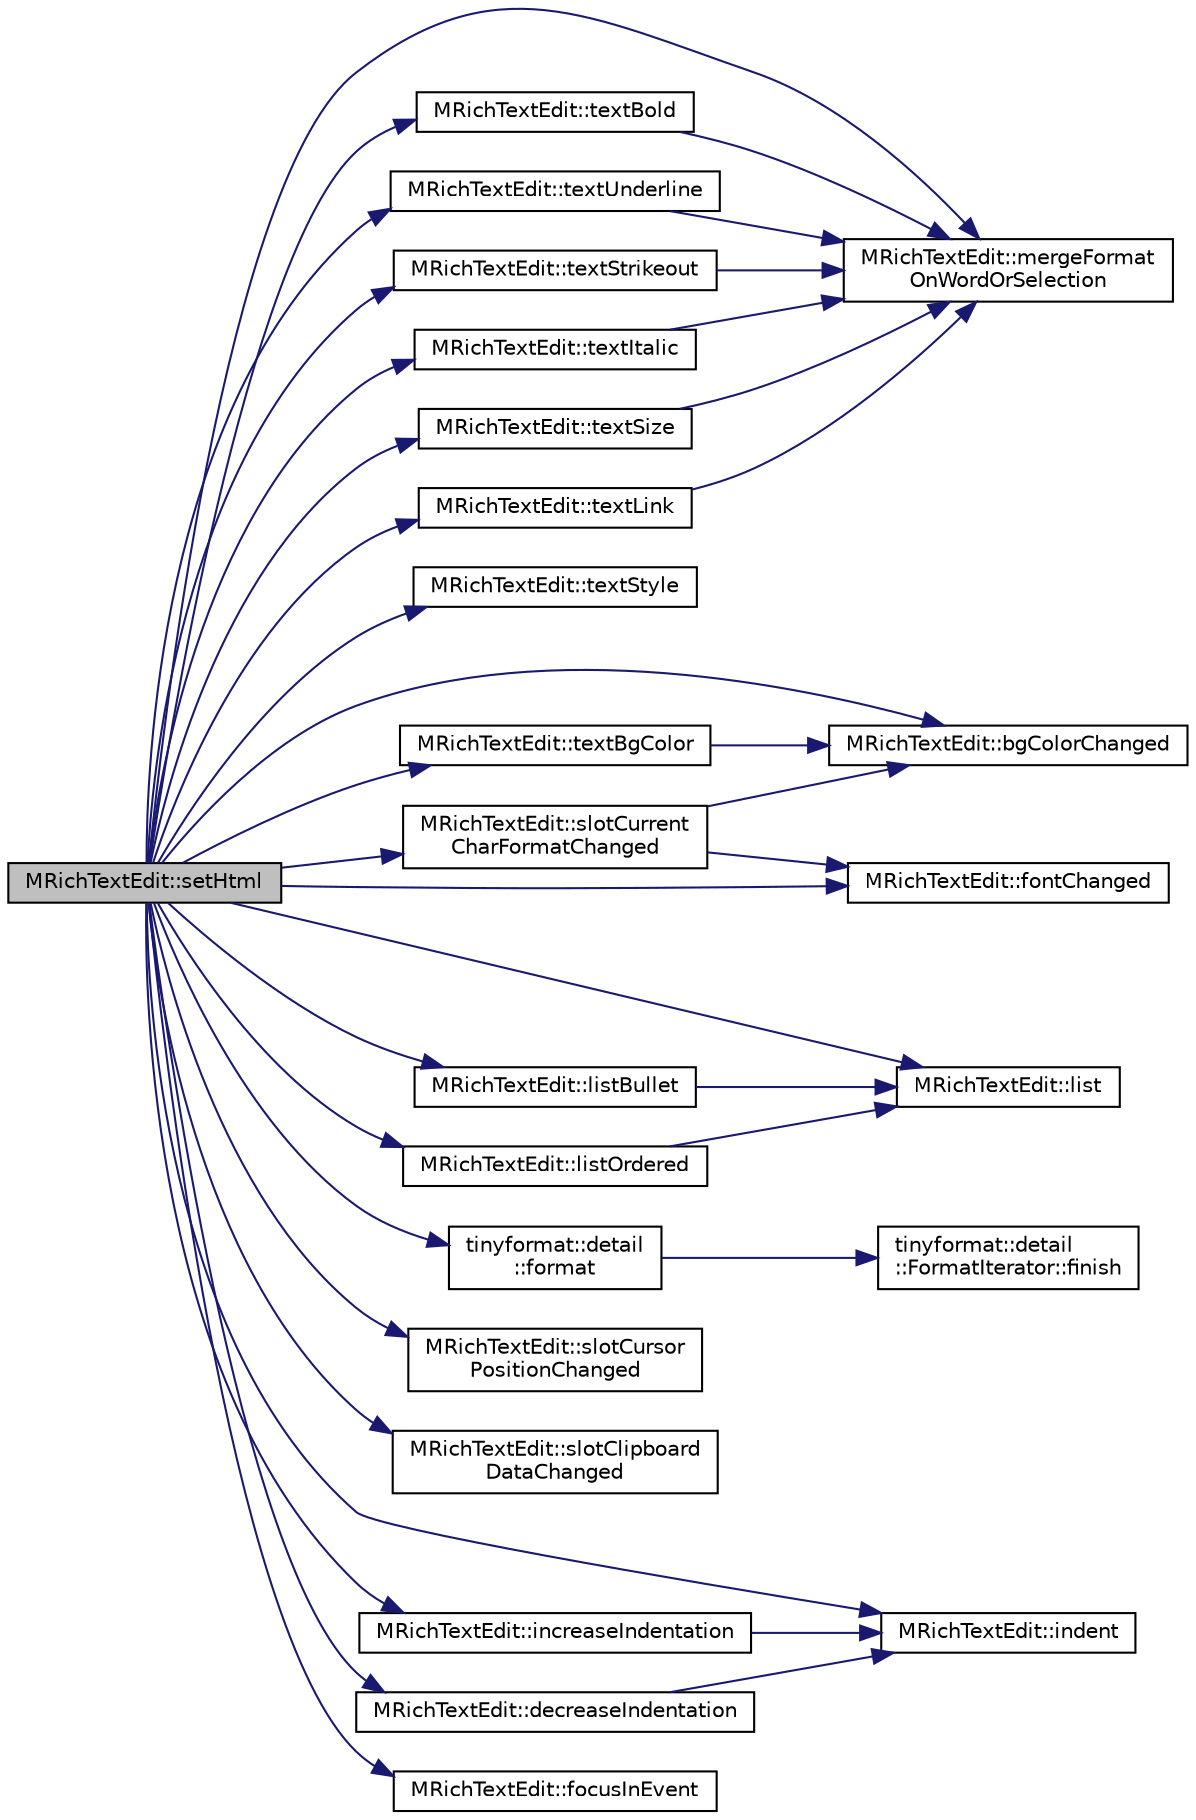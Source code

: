 digraph "MRichTextEdit::setHtml"
{
  edge [fontname="Helvetica",fontsize="10",labelfontname="Helvetica",labelfontsize="10"];
  node [fontname="Helvetica",fontsize="10",shape=record];
  rankdir="LR";
  Node103 [label="MRichTextEdit::setHtml",height=0.2,width=0.4,color="black", fillcolor="grey75", style="filled", fontcolor="black"];
  Node103 -> Node104 [color="midnightblue",fontsize="10",style="solid",fontname="Helvetica"];
  Node104 [label="MRichTextEdit::textBold",height=0.2,width=0.4,color="black", fillcolor="white", style="filled",URL="$class_m_rich_text_edit.html#ac2e33af72becea52f64bfb1d7165115b"];
  Node104 -> Node105 [color="midnightblue",fontsize="10",style="solid",fontname="Helvetica"];
  Node105 [label="MRichTextEdit::mergeFormat\lOnWordOrSelection",height=0.2,width=0.4,color="black", fillcolor="white", style="filled",URL="$class_m_rich_text_edit.html#afa3261f0c4458b9303770d2c303f8eae"];
  Node103 -> Node106 [color="midnightblue",fontsize="10",style="solid",fontname="Helvetica"];
  Node106 [label="MRichTextEdit::textUnderline",height=0.2,width=0.4,color="black", fillcolor="white", style="filled",URL="$class_m_rich_text_edit.html#a7f013622e60f98d6a8cd6d8f2c788193"];
  Node106 -> Node105 [color="midnightblue",fontsize="10",style="solid",fontname="Helvetica"];
  Node103 -> Node107 [color="midnightblue",fontsize="10",style="solid",fontname="Helvetica"];
  Node107 [label="MRichTextEdit::textStrikeout",height=0.2,width=0.4,color="black", fillcolor="white", style="filled",URL="$class_m_rich_text_edit.html#a11df72c1d0396d6a2e4f028bd406421e"];
  Node107 -> Node105 [color="midnightblue",fontsize="10",style="solid",fontname="Helvetica"];
  Node103 -> Node108 [color="midnightblue",fontsize="10",style="solid",fontname="Helvetica"];
  Node108 [label="MRichTextEdit::textItalic",height=0.2,width=0.4,color="black", fillcolor="white", style="filled",URL="$class_m_rich_text_edit.html#adcfc0e2f06203c7e22e4fa4663942dff"];
  Node108 -> Node105 [color="midnightblue",fontsize="10",style="solid",fontname="Helvetica"];
  Node103 -> Node109 [color="midnightblue",fontsize="10",style="solid",fontname="Helvetica"];
  Node109 [label="MRichTextEdit::textSize",height=0.2,width=0.4,color="black", fillcolor="white", style="filled",URL="$class_m_rich_text_edit.html#af840a5cb3eb901ed586bf98b2996109b"];
  Node109 -> Node105 [color="midnightblue",fontsize="10",style="solid",fontname="Helvetica"];
  Node103 -> Node110 [color="midnightblue",fontsize="10",style="solid",fontname="Helvetica"];
  Node110 [label="MRichTextEdit::textLink",height=0.2,width=0.4,color="black", fillcolor="white", style="filled",URL="$class_m_rich_text_edit.html#adacb62d89f970e019f2658116ed76a0a"];
  Node110 -> Node105 [color="midnightblue",fontsize="10",style="solid",fontname="Helvetica"];
  Node103 -> Node111 [color="midnightblue",fontsize="10",style="solid",fontname="Helvetica"];
  Node111 [label="MRichTextEdit::textStyle",height=0.2,width=0.4,color="black", fillcolor="white", style="filled",URL="$class_m_rich_text_edit.html#a5c41f7b668beb06a2c71e172cf95d2bf"];
  Node103 -> Node112 [color="midnightblue",fontsize="10",style="solid",fontname="Helvetica"];
  Node112 [label="MRichTextEdit::textBgColor",height=0.2,width=0.4,color="black", fillcolor="white", style="filled",URL="$class_m_rich_text_edit.html#a8bb2f4d357c4c33d8558d4bb7eb46825"];
  Node112 -> Node113 [color="midnightblue",fontsize="10",style="solid",fontname="Helvetica"];
  Node113 [label="MRichTextEdit::bgColorChanged",height=0.2,width=0.4,color="black", fillcolor="white", style="filled",URL="$class_m_rich_text_edit.html#aed02db65eb8eafdae00e1f1226a64fa2"];
  Node103 -> Node114 [color="midnightblue",fontsize="10",style="solid",fontname="Helvetica"];
  Node114 [label="MRichTextEdit::listBullet",height=0.2,width=0.4,color="black", fillcolor="white", style="filled",URL="$class_m_rich_text_edit.html#af86f940f72d448a6ecfe731e6bdbb98f"];
  Node114 -> Node115 [color="midnightblue",fontsize="10",style="solid",fontname="Helvetica"];
  Node115 [label="MRichTextEdit::list",height=0.2,width=0.4,color="black", fillcolor="white", style="filled",URL="$class_m_rich_text_edit.html#abeb44a927ac5e727aff6e8655a889cfa"];
  Node103 -> Node116 [color="midnightblue",fontsize="10",style="solid",fontname="Helvetica"];
  Node116 [label="MRichTextEdit::listOrdered",height=0.2,width=0.4,color="black", fillcolor="white", style="filled",URL="$class_m_rich_text_edit.html#aaa77f74bbcce2a1a8ec423c776aaf500"];
  Node116 -> Node115 [color="midnightblue",fontsize="10",style="solid",fontname="Helvetica"];
  Node103 -> Node117 [color="midnightblue",fontsize="10",style="solid",fontname="Helvetica"];
  Node117 [label="MRichTextEdit::slotCurrent\lCharFormatChanged",height=0.2,width=0.4,color="black", fillcolor="white", style="filled",URL="$class_m_rich_text_edit.html#a9c1d95d6b9c146e793dad1319a1c3f3b"];
  Node117 -> Node118 [color="midnightblue",fontsize="10",style="solid",fontname="Helvetica"];
  Node118 [label="MRichTextEdit::fontChanged",height=0.2,width=0.4,color="black", fillcolor="white", style="filled",URL="$class_m_rich_text_edit.html#a863c49639f8ce2cb6d2a42a412ace7ea"];
  Node117 -> Node113 [color="midnightblue",fontsize="10",style="solid",fontname="Helvetica"];
  Node103 -> Node119 [color="midnightblue",fontsize="10",style="solid",fontname="Helvetica"];
  Node119 [label="tinyformat::detail\l::format",height=0.2,width=0.4,color="black", fillcolor="white", style="filled",URL="$namespacetinyformat_1_1detail.html#aa4b0590b3e34562c2d252a2086cec7ba"];
  Node119 -> Node120 [color="midnightblue",fontsize="10",style="solid",fontname="Helvetica"];
  Node120 [label="tinyformat::detail\l::FormatIterator::finish",height=0.2,width=0.4,color="black", fillcolor="white", style="filled",URL="$classtinyformat_1_1detail_1_1_format_iterator.html#a46377a804f72dbad1e508d2fbaa18ce9"];
  Node103 -> Node121 [color="midnightblue",fontsize="10",style="solid",fontname="Helvetica"];
  Node121 [label="MRichTextEdit::slotCursor\lPositionChanged",height=0.2,width=0.4,color="black", fillcolor="white", style="filled",URL="$class_m_rich_text_edit.html#af25f0e17deb09be9b9b0266e32047e33"];
  Node103 -> Node122 [color="midnightblue",fontsize="10",style="solid",fontname="Helvetica"];
  Node122 [label="MRichTextEdit::slotClipboard\lDataChanged",height=0.2,width=0.4,color="black", fillcolor="white", style="filled",URL="$class_m_rich_text_edit.html#aa2db946c02eddaf11f165e3a1d609248"];
  Node103 -> Node123 [color="midnightblue",fontsize="10",style="solid",fontname="Helvetica"];
  Node123 [label="MRichTextEdit::increaseIndentation",height=0.2,width=0.4,color="black", fillcolor="white", style="filled",URL="$class_m_rich_text_edit.html#a6d3085a8a01f764dd2166e509deb4e01"];
  Node123 -> Node124 [color="midnightblue",fontsize="10",style="solid",fontname="Helvetica"];
  Node124 [label="MRichTextEdit::indent",height=0.2,width=0.4,color="black", fillcolor="white", style="filled",URL="$class_m_rich_text_edit.html#ad1185def8aff6d92df93df7d09175602"];
  Node103 -> Node125 [color="midnightblue",fontsize="10",style="solid",fontname="Helvetica"];
  Node125 [label="MRichTextEdit::decreaseIndentation",height=0.2,width=0.4,color="black", fillcolor="white", style="filled",URL="$class_m_rich_text_edit.html#aeff5b59b93995ef9ad87a538f1ebcb9a"];
  Node125 -> Node124 [color="midnightblue",fontsize="10",style="solid",fontname="Helvetica"];
  Node103 -> Node105 [color="midnightblue",fontsize="10",style="solid",fontname="Helvetica"];
  Node103 -> Node118 [color="midnightblue",fontsize="10",style="solid",fontname="Helvetica"];
  Node103 -> Node113 [color="midnightblue",fontsize="10",style="solid",fontname="Helvetica"];
  Node103 -> Node115 [color="midnightblue",fontsize="10",style="solid",fontname="Helvetica"];
  Node103 -> Node124 [color="midnightblue",fontsize="10",style="solid",fontname="Helvetica"];
  Node103 -> Node126 [color="midnightblue",fontsize="10",style="solid",fontname="Helvetica"];
  Node126 [label="MRichTextEdit::focusInEvent",height=0.2,width=0.4,color="black", fillcolor="white", style="filled",URL="$class_m_rich_text_edit.html#a553669aed3e5ade3417fe7244ed6dc3d"];
}
